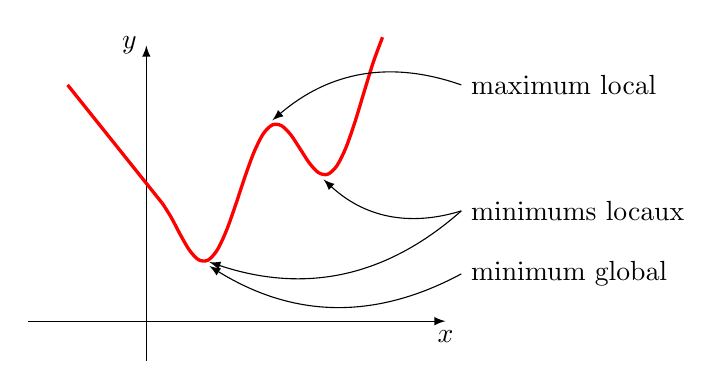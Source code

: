 \begin{tikzpicture}

	\draw[->,>=latex, black] (-1.5,0) -- (3.8,0) node[below] {$x$};
	\draw[->,>=latex, black] (0,-0.5) -- (0,3.5) node[left] {$y$};

%	\draw[domain=-0.25:2.5,black,thick,smooth] plot (\x,{0.6+0.4*\x+0.6*cos(4*\x r)});
    \draw[red,very thick] (0.2,1.5)--(-1,3);
    \draw[domain=0.2:3,red,very thick,smooth] plot (\x,{1+0.4*\x+0.6*cos(4*\x r)+0.1*(\x)^2});

    \coordinate (P) at (4,1.4);
    \draw[<-,>=latex] (0.8,0.75) to[bend right](P)node[right] {minimums locaux};
   \draw[<-,>=latex] (2.25,1.8)  to[bend right] (P);

    \coordinate (Q) at (4,3);
    \draw[<-,>=latex] (1.6,2.55) to[bend left](Q)node[right] {maximum local};
 %  \draw[<-,>=latex] (1.6,0.4)  to[bend left=45] (Q);

    \coordinate (R) at (4,0.6);
    \draw[<-,>=latex] (0.8,0.7) to[bend right](R)node[right] {minimum global};
\end{tikzpicture}
